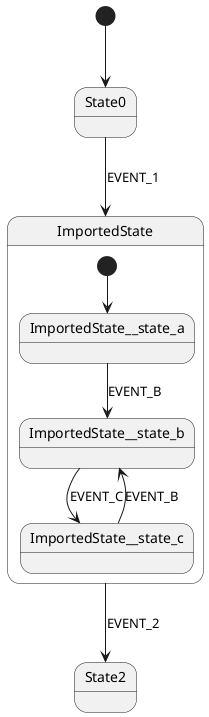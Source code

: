 @startuml

[*] --> State0
State0 --> ImportedState: EVENT_1

state ImportedState {
    [*] --> ImportedState__state_a
    ImportedState__state_a --> ImportedState__state_b: EVENT_B
    ImportedState__state_b --> ImportedState__state_c: EVENT_C
    ImportedState__state_c --> ImportedState__state_b: EVENT_B
}

ImportedState --> State2: EVENT_2

@enduml